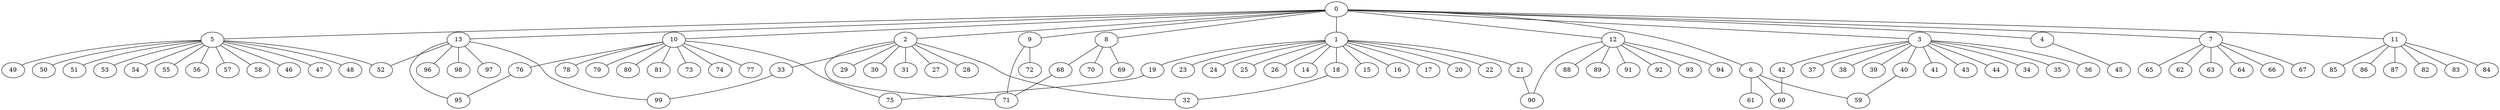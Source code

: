 
graph graphname {
    0 -- 1
0 -- 2
0 -- 3
0 -- 4
0 -- 5
0 -- 6
0 -- 7
0 -- 8
0 -- 9
0 -- 10
0 -- 11
0 -- 12
0 -- 13
1 -- 14
1 -- 15
1 -- 16
1 -- 17
1 -- 18
1 -- 19
1 -- 20
1 -- 21
1 -- 22
1 -- 23
1 -- 24
1 -- 25
1 -- 26
2 -- 32
2 -- 33
2 -- 27
2 -- 28
2 -- 29
2 -- 30
2 -- 31
2 -- 71
3 -- 34
3 -- 35
3 -- 36
3 -- 37
3 -- 38
3 -- 39
3 -- 40
3 -- 41
3 -- 42
3 -- 43
3 -- 44
4 -- 45
5 -- 46
5 -- 47
5 -- 48
5 -- 49
5 -- 50
5 -- 51
5 -- 52
5 -- 53
5 -- 54
5 -- 55
5 -- 56
5 -- 57
5 -- 58
6 -- 59
6 -- 60
6 -- 61
7 -- 64
7 -- 66
7 -- 67
7 -- 65
7 -- 62
7 -- 63
8 -- 68
8 -- 69
8 -- 70
9 -- 72
9 -- 71
10 -- 73
10 -- 74
10 -- 75
10 -- 76
10 -- 77
10 -- 78
10 -- 79
10 -- 80
10 -- 81
11 -- 82
11 -- 83
11 -- 84
11 -- 85
11 -- 86
11 -- 87
12 -- 88
12 -- 89
12 -- 90
12 -- 91
12 -- 92
12 -- 93
12 -- 94
13 -- 96
13 -- 98
13 -- 99
13 -- 97
13 -- 95
13 -- 52
18 -- 32
19 -- 75
21 -- 90
33 -- 99
40 -- 59
42 -- 60
68 -- 71
76 -- 95

}
